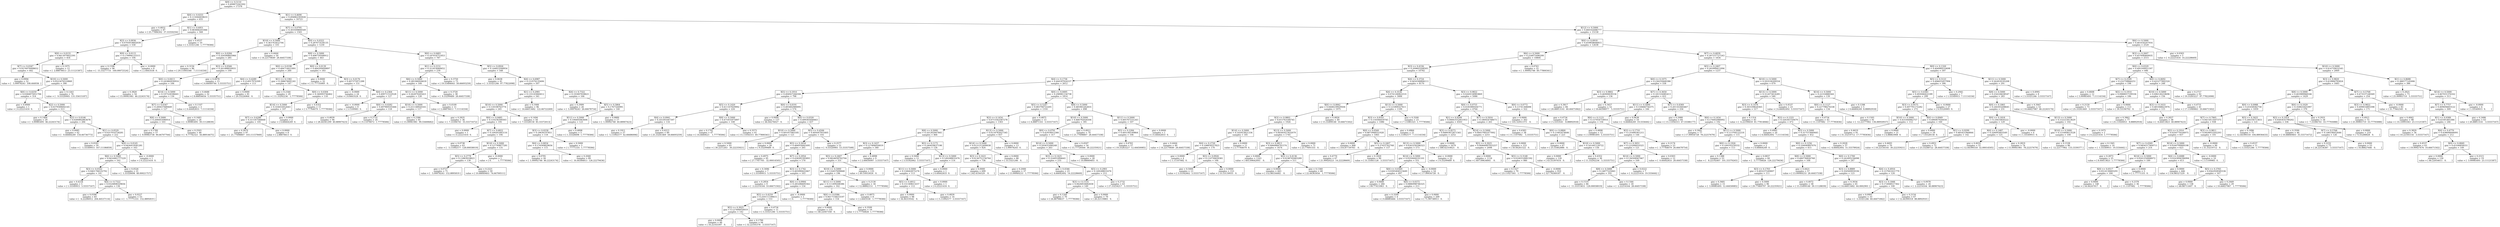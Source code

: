 digraph Tree {
0 [label="X[9] <= 0.5110\ngini = 0.499875563302\nsamples = 17378", shape="box"] ;
1 [label="X[0] <= 0.0255\ngini = 0.115044459633\nsamples = 655", shape="box"] ;
0 -> 1 ;
2 [label="gini = 0.4832\nsamples = 87\nvalue = [ 25.77684302  37.33350256]", shape="box"] ;
1 -> 2 ;
3 [label="X[1] <= 0.6951\ngini = 0.083846201846\nsamples = 568", shape="box"] ;
1 -> 3 ;
4 [label="X[3] <= 0.0936\ngini = 0.0793019602039\nsamples = 558", shape="box"] ;
3 -> 4 ;
5 [label="X[9] <= 0.0155\ngini = 0.0613079922391\nsamples = 454", shape="box"] ;
4 -> 5 ;
6 [label="X[7] <= 0.0347\ngini = 0.0576076008652\nsamples = 442", shape="box"] ;
5 -> 6 ;
7 [label="gini = 0.0994\nsamples = 52\nvalue = [   5.99978243  108.444936  ]", shape="box"] ;
6 -> 7 ;
8 [label="X[10] <= 0.5000\ngini = 0.0523476510868\nsamples = 390", shape="box"] ;
6 -> 8 ;
9 [label="X[0] <= 0.0259\ngini = 0.0384875051706\nsamples = 314", shape="box"] ;
8 -> 9 ;
10 [label="gini = 0.0000\nsamples = 1\nvalue = [ 0.22221416  0.        ]", shape="box"] ;
9 -> 10 ;
11 [label="X[2] <= 0.5000\ngini = 0.0379589692145\nsamples = 313", shape="box"] ;
9 -> 11 ;
12 [label="gini = 0.1466\nsamples = 29\nvalue = [  3.99985495  46.22243174]", shape="box"] ;
11 -> 12 ;
13 [label="X[3] <= 0.0146\ngini = 0.0300802863678\nsamples = 284", shape="box"] ;
11 -> 13 ;
14 [label="gini = 0.0085\nsamples = 62\nvalue = [   0.66664249  154.66736773]", shape="box"] ;
13 -> 14 ;
15 [label="X[1] <= 0.0529\ngini = 0.0357010758281\nsamples = 222", shape="box"] ;
13 -> 15 ;
16 [label="gini = 0.0183\nsamples = 59\nvalue = [   1.55549915  167.11186859]", shape="box"] ;
15 -> 16 ;
17 [label="X[9] <= 0.0145\ngini = 0.0426419581281\nsamples = 163", shape="box"] ;
15 -> 17 ;
18 [label="X[6] <= 0.5000\ngini = 0.0416461777229\nsamples = 162", shape="box"] ;
17 -> 18 ;
19 [label="X[3] <= 0.0162\ngini = 0.0401706532792\nsamples = 141", shape="box"] ;
18 -> 19 ;
20 [label="gini = 0.4234\nsamples = 5\nvalue = [ 1.55549915  3.55557167]", shape="box"] ;
19 -> 20 ;
21 [label="X[4] <= 0.7322\ngini = 0.0324808329656\nsamples = 136", shape="box"] ;
19 -> 21 ;
22 [label="gini = 0.0396\nsamples = 83\nvalue = [   4.22206912  204.44537114]", shape="box"] ;
21 -> 22 ;
23 [label="gini = 0.0227\nsamples = 53\nvalue = [   1.77771331  152.8895819 ]", shape="box"] ;
21 -> 23 ;
24 [label="gini = 0.0526\nsamples = 21\nvalue = [  1.33328498  48.00021757]", shape="box"] ;
18 -> 24 ;
25 [label="gini = -0.0000\nsamples = 1\nvalue = [ 0.22221416  0.        ]", shape="box"] ;
17 -> 25 ;
26 [label="gini = 0.1263\nsamples = 76\nvalue = [   9.55520905  131.55615187]", shape="box"] ;
8 -> 26 ;
27 [label="gini = 0.1975\nsamples = 12\nvalue = [  2.88878413  23.11121587]", shape="box"] ;
5 -> 27 ;
28 [label="X[9] <= 0.0115\ngini = 0.179994125515\nsamples = 104", shape="box"] ;
4 -> 28 ;
29 [label="gini = 0.1596\nsamples = 96\nvalue = [  15.33277731  160.00072524]", shape="box"] ;
28 -> 29 ;
30 [label="gini = -0.0000\nsamples = 8\nvalue = [ 2.4443558  0.       ]", shape="box"] ;
28 -> 30 ;
31 [label="gini = 0.4537\nsamples = 10\nvalue = [ 3.33321246  1.77778584]", shape="box"] ;
3 -> 31 ;
32 [label="X[1] <= 0.4690\ngini = 0.494862393026\nsamples = 16723", shape="box"] ;
0 -> 32 ;
33 [label="X[7] <= 0.0795\ngini = 0.303509800549\nsamples = 1565", shape="box"] ;
32 -> 33 ;
34 [label="X[10] <= 0.5000\ngini = 0.363763452704\nsamples = 335", shape="box"] ;
33 -> 34 ;
35 [label="X[0] <= 0.0284\ngini = 0.350589805966\nsamples = 285", shape="box"] ;
34 -> 35 ;
36 [label="gini = 0.3156\nsamples = 86\nvalue = [ 29.11005548   7.11114334]", shape="box"] ;
35 -> 36 ;
37 [label="X[3] <= 0.0566\ngini = 0.261488050931\nsamples = 199", shape="box"] ;
35 -> 37 ;
38 [label="X[0] <= 0.0413\ngini = 0.245860930916\nsamples = 184", shape="box"] ;
37 -> 38 ;
39 [label="gini = 0.3820\nsamples = 54\nvalue = [ 15.99941981  46.22243174]", shape="box"] ;
38 -> 39 ;
40 [label="X[14] <= 0.5000\ngini = 0.197524596641\nsamples = 130", shape="box"] ;
38 -> 40 ;
41 [label="X[7] <= 0.0347\ngini = 0.200437689449\nsamples = 127", shape="box"] ;
40 -> 41 ;
42 [label="X[8] <= 0.5000\ngini = 0.208441696914\nsamples = 103", shape="box"] ;
41 -> 42 ;
43 [label="gini = 0.1789\nsamples = 57\nvalue = [  9.99963738  90.66707764]", shape="box"] ;
42 -> 43 ;
44 [label="gini = 0.2503\nsamples = 46\nvalue = [  9.77742321  56.88914675]", shape="box"] ;
42 -> 44 ;
45 [label="gini = 0.1683\nsamples = 24\nvalue = [  3.99985495  39.11128839]", shape="box"] ;
41 -> 45 ;
46 [label="gini = 0.1107\nsamples = 3\nvalue = [ 0.44442833  7.11114334]", shape="box"] ;
40 -> 46 ;
47 [label="gini = 0.4978\nsamples = 15\nvalue = [ 4.66649744  5.33335751]", shape="box"] ;
37 -> 47 ;
48 [label="gini = 0.4444\nsamples = 50\nvalue = [ 14.22170649  28.44457338]", shape="box"] ;
34 -> 48 ;
49 [label="X[0] <= 0.0322\ngini = 0.287673536135\nsamples = 1230", shape="box"] ;
33 -> 49 ;
50 [label="X[8] <= 0.5000\ngini = 0.498720508912\nsamples = 443", shape="box"] ;
49 -> 50 ;
51 [label="X[0] <= 0.0198\ngini = 0.484714621891\nsamples = 260", shape="box"] ;
50 -> 51 ;
52 [label="X[4] <= 0.4289\ngini = 0.214917074309\nsamples = 113", shape="box"] ;
51 -> 52 ;
53 [label="gini = 0.4688\nsamples = 32\nvalue = [ 8.88856656  5.33335751]", shape="box"] ;
52 -> 53 ;
54 [label="gini = 0.0000\nsamples = 81\nvalue = [ 29.33226964   0.        ]", shape="box"] ;
52 -> 54 ;
55 [label="X[1] <= 0.1382\ngini = 0.398674691241\nsamples = 147", shape="box"] ;
51 -> 55 ;
56 [label="gini = 0.2344\nsamples = 29\nvalue = [ 11.33292236   1.77778584]", shape="box"] ;
55 -> 56 ;
57 [label="X[0] <= 0.0304\ngini = 0.340093746462\nsamples = 118", shape="box"] ;
55 -> 57 ;
58 [label="X[14] <= 0.5000\ngini = 0.316655052643\nsamples = 107", shape="box"] ;
57 -> 58 ;
59 [label="X[7] <= 0.6280\ngini = 0.311547584668\nsamples = 105", shape="box"] ;
58 -> 59 ;
60 [label="gini = 0.2879\nsamples = 97\nvalue = [  21.77698807  103.11157849]", shape="box"] ;
59 -> 60 ;
61 [label="gini = 0.0000\nsamples = 8\nvalue = [ 2.88878413  0.        ]", shape="box"] ;
59 -> 61 ;
62 [label="gini = 0.0000\nsamples = 2\nvalue = [ 0.66664249  0.        ]", shape="box"] ;
58 -> 62 ;
63 [label="gini = 0.4352\nsamples = 11\nvalue = [ 3.77764079  1.77778584]", shape="box"] ;
57 -> 63 ;
64 [label="X[0] <= 0.0139\ngini = 0.484209499897\nsamples = 183", shape="box"] ;
50 -> 64 ;
65 [label="gini = 0.0000\nsamples = 32\nvalue = [ 11.77735069   0.        ]", shape="box"] ;
64 -> 65 ;
66 [label="X[3] <= 0.0176\ngini = 0.497375971288\nsamples = 151", shape="box"] ;
64 -> 66 ;
67 [label="gini = -0.0000\nsamples = 24\nvalue = [ 8.6663524  0.       ]", shape="box"] ;
66 -> 67 ;
68 [label="X[4] <= 0.2364\ngini = 0.499711510528\nsamples = 127", shape="box"] ;
66 -> 68 ;
69 [label="gini = -0.0000\nsamples = 9\nvalue = [ 3.1109983  0.       ]", shape="box"] ;
68 -> 69 ;
70 [label="X[0] <= 0.0282\ngini = 0.497969101666\nsamples = 118", shape="box"] ;
68 -> 70 ;
71 [label="gini = 0.4839\nsamples = 94\nvalue = [ 28.44341299  40.88907423]", shape="box"] ;
70 -> 71 ;
72 [label="gini = 0.2732\nsamples = 24\nvalue = [ 9.11078072  1.77778584]", shape="box"] ;
70 -> 72 ;
73 [label="X[0] <= 0.0483\ngini = 0.187018751853\nsamples = 787", shape="box"] ;
49 -> 73 ;
74 [label="X[1] <= 0.2151\ngini = 0.312414068452\nsamples = 239", shape="box"] ;
73 -> 74 ;
75 [label="X[6] <= 0.5000\ngini = 0.285366926618\nsamples = 166", shape="box"] ;
74 -> 75 ;
76 [label="X[11] <= 0.5000\ngini = 0.262870205421\nsamples = 128", shape="box"] ;
75 -> 76 ;
77 [label="X[10] <= 0.5000\ngini = 0.251148920165\nsamples = 117", shape="box"] ;
76 -> 77 ;
78 [label="gini = 0.2386\nsamples = 81\nvalue = [ 15.99941981  99.55600682]", shape="box"] ;
77 -> 78 ;
79 [label="gini = 0.2835\nsamples = 36\nvalue = [  7.33306741  35.55571672]", shape="box"] ;
77 -> 79 ;
80 [label="gini = 0.4109\nsamples = 11\nvalue = [ 2.88878413  7.11114334]", shape="box"] ;
76 -> 80 ;
81 [label="gini = 0.3720\nsamples = 38\nvalue = [  9.33299489  28.44457338]", shape="box"] ;
75 -> 81 ;
82 [label="gini = 0.3750\nsamples = 73\nvalue = [ 19.55484643  58.66693259]", shape="box"] ;
74 -> 82 ;
83 [label="X[5] <= 0.0926\ngini = 0.144823568954\nsamples = 548", shape="box"] ;
73 -> 83 ;
84 [label="gini = 0.0638\nsamples = 41\nvalue = [  3.33321246  97.77822098]", shape="box"] ;
83 -> 84 ;
85 [label="X[4] <= 0.6987\ngini = 0.153576135606\nsamples = 507", shape="box"] ;
83 -> 85 ;
86 [label="X[1] <= 0.2981\ngini = 0.135143060412\nsamples = 341", shape="box"] ;
85 -> 86 ;
87 [label="X[10] <= 0.5000\ngini = 0.118108763774\nsamples = 245", shape="box"] ;
86 -> 87 ;
88 [label="X[0] <= 0.0485\ngini = 0.110236309303\nsamples = 195", shape="box"] ;
87 -> 88 ;
89 [label="gini = 0.0000\nsamples = 1\nvalue = [ 0.22221416  0.        ]", shape="box"] ;
88 -> 89 ;
90 [label="X[7] <= 0.6822\ngini = 0.109261845116\nsamples = 194", shape="box"] ;
88 -> 90 ;
91 [label="gini = 0.0738\nsamples = 63\nvalue = [   5.11092577  128.00058019]", shape="box"] ;
90 -> 91 ;
92 [label="X[14] <= 0.5000\ngini = 0.127769877281\nsamples = 131", shape="box"] ;
90 -> 92 ;
93 [label="X[5] <= 0.2778\ngini = 0.12863018823\nsamples = 130", shape="box"] ;
92 -> 93 ;
94 [label="gini = 0.0727\nsamples = 71\nvalue = [   5.99978243  152.8895819 ]", shape="box"] ;
93 -> 94 ;
95 [label="gini = 0.2221\nsamples = 59\nvalue = [ 10.88849403  74.66700511]", shape="box"] ;
93 -> 95 ;
96 [label="gini = -0.0000\nsamples = 1\nvalue = [ 0.          1.77778584]", shape="box"] ;
92 -> 96 ;
97 [label="gini = 0.1494\nsamples = 50\nvalue = [  7.55528158  85.33372013]", shape="box"] ;
87 -> 97 ;
98 [label="gini = 0.1908\nsamples = 96\nvalue = [  14.66613482  122.66722269]", shape="box"] ;
86 -> 98 ;
99 [label="X[4] <= 0.7322\ngini = 0.193007658621\nsamples = 166", shape="box"] ;
85 -> 99 ;
100 [label="gini = 0.2999\nsamples = 26\nvalue = [  5.99978243  26.66678754]", shape="box"] ;
99 -> 100 ;
101 [label="X[5] <= 0.5864\ngini = 0.1767326995\nsamples = 140", shape="box"] ;
99 -> 101 ;
102 [label="X[11] <= 0.5000\ngini = 0.194405943606\nsamples = 123", shape="box"] ;
101 -> 102 ;
103 [label="X[3] <= 0.0258\ngini = 0.18636197851\nsamples = 118", shape="box"] ;
102 -> 103 ;
104 [label="X[4] <= 0.8054\ngini = 0.174569829656\nsamples = 115", shape="box"] ;
103 -> 104 ;
105 [label="gini = 0.0795\nsamples = 26\nvalue = [  1.99992748  46.22243174]", shape="box"] ;
104 -> 105 ;
106 [label="gini = 0.2040\nsamples = 89\nvalue = [  16.44384813  126.22279436]", shape="box"] ;
104 -> 106 ;
107 [label="gini = 0.5000\nsamples = 3\nvalue = [ 1.77771331  1.77778584]", shape="box"] ;
103 -> 107 ;
108 [label="gini = 0.4898\nsamples = 5\nvalue = [ 1.33328498  1.77778584]", shape="box"] ;
102 -> 108 ;
109 [label="gini = 0.0889\nsamples = 17\nvalue = [  1.99992748  40.88907423]", shape="box"] ;
101 -> 109 ;
110 [label="X[12] <= 0.5000\ngini = 0.460162686777\nsamples = 15158", shape="box"] ;
32 -> 110 ;
111 [label="X[0] <= 0.0918\ngini = 0.459858646815\nsamples = 12638", shape="box"] ;
110 -> 111 ;
112 [label="X[6] <= 0.5000\ngini = 0.224871696299\nsamples = 10804", shape="box"] ;
111 -> 112 ;
113 [label="X[3] <= 0.4336\ngini = 0.209603208505\nsamples = 10782", shape="box"] ;
112 -> 113 ;
114 [label="X[4] <= 0.1736\ngini = 0.444187024337\nsamples = 2612", shape="box"] ;
113 -> 114 ;
115 [label="X[5] <= 0.1914\ngini = 0.494927266594\nsamples = 798", shape="box"] ;
114 -> 115 ;
116 [label="X[5] <= 0.1420\ngini = 0.411167029992\nsamples = 224", shape="box"] ;
115 -> 116 ;
117 [label="X[4] <= 0.0941\ngini = 0.355301047397\nsamples = 116", shape="box"] ;
116 -> 117 ;
118 [label="gini = 0.1911\nsamples = 27\nvalue = [  5.11092577  42.66686006]", shape="box"] ;
117 -> 118 ;
119 [label="gini = 0.4213\nsamples = 89\nvalue = [ 25.33241469  58.66693259]", shape="box"] ;
117 -> 119 ;
120 [label="X[8] <= 0.5000\ngini = 0.471831875897\nsamples = 108", shape="box"] ;
116 -> 120 ;
121 [label="gini = 0.1742\nsamples = 47\nvalue = [ 16.6660623    1.77778584]", shape="box"] ;
120 -> 121 ;
122 [label="gini = 0.3573\nsamples = 61\nvalue = [ 15.11056315  49.77800341]", shape="box"] ;
120 -> 122 ;
123 [label="X[0] <= 0.0191\ngini = 0.493482980095\nsamples = 574", shape="box"] ;
115 -> 123 ;
124 [label="gini = 0.0000\nsamples = 137\nvalue = [ 46.44276027   0.        ]", shape="box"] ;
123 -> 124 ;
125 [label="X[0] <= 0.0320\ngini = 0.499365640663\nsamples = 437", shape="box"] ;
123 -> 125 ;
126 [label="X[10] <= 0.5000\ngini = 0.491057083185\nsamples = 121", shape="box"] ;
125 -> 126 ;
127 [label="gini = 0.5000\nsamples = 93\nvalue = [ 30.2211263   30.22235921]", shape="box"] ;
126 -> 127 ;
128 [label="gini = 0.0000\nsamples = 28\nvalue = [ 9.33299489  0.        ]", shape="box"] ;
126 -> 128 ;
129 [label="X[5] <= 0.4506\ngini = 0.495647955405\nsamples = 316", shape="box"] ;
125 -> 129 ;
130 [label="X[5] <= 0.2654\ngini = 0.484916041695\nsamples = 265", shape="box"] ;
129 -> 130 ;
131 [label="gini = 0.4975\nsamples = 95\nvalue = [ 27.7767705   32.00014505]", shape="box"] ;
130 -> 131 ;
132 [label="X[7] <= 0.2954\ngini = 0.438282395893\nsamples = 170", shape="box"] ;
130 -> 132 ;
133 [label="gini = 0.3496\nsamples = 7\nvalue = [ 1.55549915  5.33335751]", shape="box"] ;
132 -> 133 ;
134 [label="X[3] <= 0.1742\ngini = 0.405990422467\nsamples = 163", shape="box"] ;
132 -> 134 ;
135 [label="gini = 0.2854\nsamples = 9\nvalue = [  2.22214164  10.66671502]", shape="box"] ;
134 -> 135 ;
136 [label="X[0] <= 0.0904\ngini = 0.283286695562\nsamples = 154", shape="box"] ;
134 -> 136 ;
137 [label="X[5] <= 0.4259\ngini = 0.250111199615\nsamples = 153", shape="box"] ;
136 -> 137 ;
138 [label="X[5] <= 0.3025\ngini = 0.127406050019\nsamples = 142", shape="box"] ;
137 -> 138 ;
139 [label="gini = 0.0000\nsamples = 48\nvalue = [ 16.22163397   0.        ]", shape="box"] ;
138 -> 139 ;
140 [label="gini = 0.1790\nsamples = 94\nvalue = [ 32.22105378   3.55557167]", shape="box"] ;
138 -> 140 ;
141 [label="gini = 0.4734\nsamples = 11\nvalue = [ 3.33321246  5.33335751]", shape="box"] ;
137 -> 141 ;
142 [label="gini = -0.0000\nsamples = 1\nvalue = [ 0.          1.77778584]", shape="box"] ;
136 -> 142 ;
143 [label="gini = 0.2577\nsamples = 51\nvalue = [  9.55520905  53.33357508]", shape="box"] ;
129 -> 143 ;
144 [label="X[0] <= 0.0495\ngini = 0.298981156738\nsamples = 1814", shape="box"] ;
114 -> 144 ;
145 [label="X[5] <= 0.5247\ngini = 0.083794722205\nsamples = 1316", shape="box"] ;
144 -> 145 ;
146 [label="X[3] <= 0.1454\ngini = 0.0715562587278\nsamples = 1303", shape="box"] ;
145 -> 146 ;
147 [label="X[8] <= 0.5000\ngini = 0.161262047845\nsamples = 466", shape="box"] ;
146 -> 147 ;
148 [label="X[3] <= 0.1437\ngini = 0.127406050019\nsamples = 340", shape="box"] ;
147 -> 148 ;
149 [label="X[5] <= 0.2407\ngini = 0.0824658702704\nsamples = 331", shape="box"] ;
148 -> 149 ;
150 [label="X[10] <= 0.5000\ngini = 0.132657699848\nsamples = 196", shape="box"] ;
149 -> 150 ;
151 [label="X[11] <= 0.5000\ngini = 0.111499208386\nsamples = 162", shape="box"] ;
150 -> 151 ;
152 [label="X[0] <= 0.0386\ngini = 0.0617156633197\nsamples = 154", shape="box"] ;
151 -> 152 ;
153 [label="gini = 0.0000\nsamples = 135\nvalue = [ 48.22047358   0.        ]", shape="box"] ;
152 -> 153 ;
154 [label="gini = 0.3599\nsamples = 19\nvalue = [ 5.77756826  1.77778584]", shape="box"] ;
152 -> 154 ;
155 [label="gini = 0.4875\nsamples = 8\nvalue = [ 2.4443558   1.77778584]", shape="box"] ;
151 -> 155 ;
156 [label="gini = 0.2130\nsamples = 34\nvalue = [ 12.88842151   1.77778584]", shape="box"] ;
150 -> 156 ;
157 [label="gini = 0.0000\nsamples = 135\nvalue = [ 49.10933024   0.        ]", shape="box"] ;
149 -> 157 ;
158 [label="gini = 0.4898\nsamples = 9\nvalue = [ 2.66656997  3.55557167]", shape="box"] ;
148 -> 158 ;
159 [label="X[5] <= 0.1173\ngini = 0.240429637198\nsamples = 126", shape="box"] ;
147 -> 159 ;
160 [label="gini = 0.5000\nsamples = 12\nvalue = [ 3.55542662  3.55557167]", shape="box"] ;
159 -> 160 ;
161 [label="X[13] <= 0.5000\ngini = 0.149248831676\nsamples = 114", shape="box"] ;
159 -> 161 ;
162 [label="X[11] <= 0.5000\ngini = 0.150642875276\nsamples = 113", shape="box"] ;
161 -> 162 ;
163 [label="X[5] <= 0.4012\ngini = 0.151349613257\nsamples = 112", shape="box"] ;
162 -> 163 ;
164 [label="gini = 0.0000\nsamples = 98\nvalue = [ 34.44319542   0.        ]", shape="box"] ;
163 -> 164 ;
165 [label="gini = 0.4839\nsamples = 14\nvalue = [ 5.11092577  3.55557167]", shape="box"] ;
163 -> 165 ;
166 [label="gini = 0.0000\nsamples = 1\nvalue = [ 0.22221416  0.        ]", shape="box"] ;
162 -> 166 ;
167 [label="gini = 0.0000\nsamples = 1\nvalue = [ 0.44442833  0.        ]", shape="box"] ;
161 -> 167 ;
168 [label="X[13] <= 0.5000\ngini = 0.0118783027345\nsamples = 837", shape="box"] ;
146 -> 168 ;
169 [label="X[14] <= 0.5000\ngini = 0.0121212499038\nsamples = 824", shape="box"] ;
168 -> 169 ;
170 [label="X[3] <= 0.1621\ngini = 0.0136751156764\nsamples = 736", shape="box"] ;
169 -> 170 ;
171 [label="gini = 0.0000\nsamples = 699\nvalue = [ 242.4356529    0.       ]", shape="box"] ;
170 -> 171 ;
172 [label="gini = 0.2000\nsamples = 37\nvalue = [ 13.99949233   1.77778584]", shape="box"] ;
170 -> 172 ;
173 [label="gini = 0.0000\nsamples = 88\nvalue = [ 33.3321246   0.       ]", shape="box"] ;
169 -> 173 ;
174 [label="gini = 0.0000\nsamples = 13\nvalue = [ 5.99978243  0.        ]", shape="box"] ;
168 -> 174 ;
175 [label="gini = 0.4875\nsamples = 13\nvalue = [ 4.88871161  3.55557167]", shape="box"] ;
145 -> 175 ;
176 [label="X[8] <= 0.5000\ngini = 0.485965262835\nsamples = 498", shape="box"] ;
144 -> 176 ;
177 [label="X[10] <= 0.5000\ngini = 0.466792026504\nsamples = 391", shape="box"] ;
176 -> 177 ;
178 [label="X[0] <= 0.0791\ngini = 0.42918915366\nsamples = 317", shape="box"] ;
177 -> 178 ;
179 [label="X[14] <= 0.5000\ngini = 0.293631490248\nsamples = 263", shape="box"] ;
178 -> 179 ;
180 [label="X[3] <= 0.1425\ngini = 0.316051894641\nsamples = 235", shape="box"] ;
179 -> 180 ;
181 [label="gini = 0.4346\nsamples = 23\nvalue = [  6.66642492  14.22228669]", shape="box"] ;
180 -> 181 ;
182 [label="X[5] <= 0.2901\ngini = 0.149248831676\nsamples = 212", shape="box"] ;
180 -> 182 ;
183 [label="X[3] <= 0.1514\ngini = 0.0626816682658\nsamples = 149", shape="box"] ;
182 -> 183 ;
184 [label="gini = 0.1244\nsamples = 70\nvalue = [ 24.88798637   1.77778584]", shape="box"] ;
183 -> 184 ;
185 [label="gini = 0.0000\nsamples = 79\nvalue = [ 28.22119883   0.        ]", shape="box"] ;
183 -> 185 ;
186 [label="gini = 0.2732\nsamples = 63\nvalue = [ 27.33234217   5.33335751]", shape="box"] ;
182 -> 186 ;
187 [label="gini = 0.0000\nsamples = 28\nvalue = [ 10.88849403   0.        ]", shape="box"] ;
179 -> 187 ;
188 [label="gini = 0.4507\nsamples = 54\nvalue = [ 15.77720564  30.22235921]", shape="box"] ;
178 -> 188 ;
189 [label="gini = 0.4912\nsamples = 74\nvalue = [ 21.77698807  28.44457338]", shape="box"] ;
177 -> 189 ;
190 [label="X[11] <= 0.5000\ngini = 0.495767231243\nsamples = 107", shape="box"] ;
176 -> 190 ;
191 [label="X[5] <= 0.2284\ngini = 0.495146149864\nsamples = 106", shape="box"] ;
190 -> 191 ;
192 [label="gini = 0.4765\nsamples = 57\nvalue = [ 19.33263227  12.44450085]", shape="box"] ;
191 -> 192 ;
193 [label="gini = 0.4444\nsamples = 49\nvalue = [ 14.22170649  28.44457338]", shape="box"] ;
191 -> 193 ;
194 [label="gini = 0.0000\nsamples = 1\nvalue = [ 0.44442833  0.        ]", shape="box"] ;
190 -> 194 ;
195 [label="X[4] <= 0.3724\ngini = 0.0450348806111\nsamples = 8170", shape="box"] ;
113 -> 195 ;
196 [label="X[4] <= 0.3536\ngini = 0.0741240822531\nsamples = 3084", shape="box"] ;
195 -> 196 ;
197 [label="X[0] <= 0.0842\ngini = 0.0448239929504\nsamples = 1975", shape="box"] ;
196 -> 197 ;
198 [label="X[3] <= 0.9802\ngini = 0.015763184745\nsamples = 1926", shape="box"] ;
197 -> 198 ;
199 [label="X[14] <= 0.5000\ngini = 0.102923821334\nsamples = 181", shape="box"] ;
198 -> 199 ;
200 [label="X[4] <= 0.2720\ngini = 0.108854557823\nsamples = 170", shape="box"] ;
199 -> 200 ;
201 [label="gini = 0.0000\nsamples = 4\nvalue = [ 1.11107082  0.        ]", shape="box"] ;
200 -> 201 ;
202 [label="X[5] <= 0.0926\ngini = 0.110730629381\nsamples = 166", shape="box"] ;
200 -> 202 ;
203 [label="gini = 0.5000\nsamples = 13\nvalue = [ 3.55542662  3.55557167]", shape="box"] ;
202 -> 203 ;
204 [label="gini = 0.0000\nsamples = 153\nvalue = [ 53.33139935   0.        ]", shape="box"] ;
202 -> 204 ;
205 [label="gini = 0.0000\nsamples = 11\nvalue = [ 3.77764079  0.        ]", shape="box"] ;
199 -> 205 ;
206 [label="X[13] <= 0.5000\ngini = 0.00585027832079\nsamples = 1745", shape="box"] ;
198 -> 206 ;
207 [label="X[3] <= 0.9813\ngini = 0.0060884701574\nsamples = 1674", shape="box"] ;
206 -> 207 ;
208 [label="gini = 0.0000\nsamples = 1163\nvalue = [ 405.09642093    0.        ]", shape="box"] ;
207 -> 208 ;
209 [label="X[5] <= 0.4136\ngini = 0.0198745683289\nsamples = 511", shape="box"] ;
207 -> 209 ;
210 [label="gini = 0.0000\nsamples = 443\nvalue = [ 152.88334482    0.        ]", shape="box"] ;
209 -> 210 ;
211 [label="gini = 0.1360\nsamples = 68\nvalue = [ 22.44363056   1.77778584]", shape="box"] ;
209 -> 211 ;
212 [label="gini = 0.0000\nsamples = 71\nvalue = [ 23.77691555   0.        ]", shape="box"] ;
206 -> 212 ;
213 [label="gini = 0.4826\nsamples = 49\nvalue = [ 15.55499148  10.66671502]", shape="box"] ;
197 -> 213 ;
214 [label="X[13] <= 0.5000\ngini = 0.121809327611\nsamples = 1109", shape="box"] ;
196 -> 214 ;
215 [label="X[3] <= 0.8161\ngini = 0.116584459745\nsamples = 1086", shape="box"] ;
214 -> 215 ;
216 [label="X[0] <= 0.0560\ngini = 0.0873948551928\nsamples = 1065", shape="box"] ;
215 -> 216 ;
217 [label="gini = 0.0000\nsamples = 908\nvalue = [ 316.87739783    0.        ]", shape="box"] ;
216 -> 217 ;
218 [label="X[5] <= 0.2407\ngini = 0.37422762768\nsamples = 157", shape="box"] ;
216 -> 218 ;
219 [label="gini = 0.4770\nsamples = 67\nvalue = [ 21.99920223  14.22228669]", shape="box"] ;
218 -> 219 ;
220 [label="gini = 0.1820\nsamples = 90\nvalue = [ 31.55441128   3.55557167]", shape="box"] ;
218 -> 220 ;
221 [label="gini = 0.4866\nsamples = 21\nvalue = [ 5.11092577  7.11114334]", shape="box"] ;
215 -> 221 ;
222 [label="gini = 0.3200\nsamples = 23\nvalue = [ 7.11085325  1.77778584]", shape="box"] ;
214 -> 222 ;
223 [label="X[3] <= 0.9822\ngini = 0.0269158983869\nsamples = 5086", shape="box"] ;
195 -> 223 ;
224 [label="X[0] <= 0.0755\ngini = 0.0185989504771\nsamples = 4764", shape="box"] ;
223 -> 224 ;
225 [label="X[1] <= 0.9299\ngini = 0.00663552851953\nsamples = 4503", shape="box"] ;
224 -> 225 ;
226 [label="X[3] <= 0.9573\ngini = 0.00893872871565\nsamples = 2252", shape="box"] ;
225 -> 226 ;
227 [label="X[13] <= 0.5000\ngini = 0.0343256396323\nsamples = 573", shape="box"] ;
226 -> 227 ;
228 [label="X[14] <= 0.5000\ngini = 0.0359444191101\nsamples = 551", shape="box"] ;
227 -> 228 ;
229 [label="X[0] <= 0.0369\ngini = 0.0395404515649\nsamples = 497", shape="box"] ;
228 -> 229 ;
230 [label="gini = 0.0000\nsamples = 284\nvalue = [ 99.77415963   0.        ]", shape="box"] ;
229 -> 230 ;
231 [label="X[0] <= 0.0372\ngini = 0.0886998746325\nsamples = 213", shape="box"] ;
229 -> 231 ;
232 [label="gini = 0.3200\nsamples = 4\nvalue = [ 0.88885666  3.55557167]", shape="box"] ;
231 -> 232 ;
233 [label="gini = 0.0000\nsamples = 209\nvalue = [ 71.99738913   0.        ]", shape="box"] ;
231 -> 233 ;
234 [label="gini = -0.0000\nsamples = 54\nvalue = [ 17.99934728   0.        ]", shape="box"] ;
228 -> 234 ;
235 [label="gini = -0.0000\nsamples = 22\nvalue = [ 9.33299489  0.        ]", shape="box"] ;
227 -> 235 ;
236 [label="gini = 0.0000\nsamples = 1679\nvalue = [ 588.42310621    0.        ]", shape="box"] ;
226 -> 236 ;
237 [label="X[14] <= 0.5000\ngini = 0.00437891977092\nsamples = 2251", shape="box"] ;
225 -> 237 ;
238 [label="X[5] <= 0.3025\ngini = 0.00466897055257\nsamples = 2098", shape="box"] ;
237 -> 238 ;
239 [label="gini = 0.0000\nsamples = 1118\nvalue = [ 407.09634841    0.        ]", shape="box"] ;
238 -> 239 ;
240 [label="X[5] <= 0.3148\ngini = 0.0100314981592\nsamples = 980", shape="box"] ;
238 -> 240 ;
241 [label="gini = 0.1327\nsamples = 70\nvalue = [ 23.11027305   1.77778584]", shape="box"] ;
240 -> 241 ;
242 [label="gini = -0.0000\nsamples = 910\nvalue = [ 327.76589187    0.        ]", shape="box"] ;
240 -> 242 ;
243 [label="gini = 0.0000\nsamples = 153\nvalue = [ 50.44261522   0.        ]", shape="box"] ;
237 -> 243 ;
244 [label="X[7] <= 0.5916\ngini = 0.186924748673\nsamples = 261", shape="box"] ;
224 -> 244 ;
245 [label="gini = 0.4383\nsamples = 38\nvalue = [ 11.1107082    5.33335751]", shape="box"] ;
244 -> 245 ;
246 [label="X[0] <= 0.0800\ngini = 0.11662474646\nsamples = 223", shape="box"] ;
244 -> 246 ;
247 [label="gini = 0.0000\nsamples = 67\nvalue = [ 25.55462886   0.        ]", shape="box"] ;
246 -> 247 ;
248 [label="X[10] <= 0.5000\ngini = 0.161441129722\nsamples = 156", shape="box"] ;
246 -> 248 ;
249 [label="gini = 0.0000\nsamples = 120\nvalue = [ 43.55397614   0.        ]", shape="box"] ;
248 -> 249 ;
250 [label="gini = 0.4352\nsamples = 36\nvalue = [ 11.33292236   5.33335751]", shape="box"] ;
248 -> 250 ;
251 [label="X[0] <= 0.0772\ngini = 0.13741308498\nsamples = 322", shape="box"] ;
223 -> 251 ;
252 [label="gini = 0.0000\nsamples = 302\nvalue = [ 105.32951373    0.        ]", shape="box"] ;
251 -> 252 ;
253 [label="gini = 0.4734\nsamples = 20\nvalue = [ 5.5553541   8.88892918]", shape="box"] ;
251 -> 253 ;
254 [label="gini = 0.0743\nsamples = 22\nvalue = [  1.99992748  49.77800341]", shape="box"] ;
112 -> 254 ;
255 [label="X[7] <= 0.6839\ngini = 0.307237727243\nsamples = 1834", shape="box"] ;
111 -> 255 ;
256 [label="X[5] <= 0.2407\ngini = 0.265999411094\nsamples = 1237", shape="box"] ;
255 -> 256 ;
257 [label="X[0] <= 0.1075\ngini = 0.236259440386\nsamples = 558", shape="box"] ;
256 -> 257 ;
258 [label="X[3] <= 0.9802\ngini = 0.46900839334\nsamples = 136", shape="box"] ;
257 -> 258 ;
259 [label="gini = 0.3817\nsamples = 84\nvalue = [ 20.88813141  60.44471842]", shape="box"] ;
258 -> 259 ;
260 [label="gini = 0.3457\nsamples = 52\nvalue = [ 18.66598977   5.33335751]", shape="box"] ;
258 -> 260 ;
261 [label="X[7] <= 0.3650\ngini = 0.181516085413\nsamples = 422", shape="box"] ;
257 -> 261 ;
262 [label="X[11] <= 0.5000\ngini = 0.150666756375\nsamples = 166", shape="box"] ;
261 -> 262 ;
263 [label="X[0] <= 0.1123\ngini = 0.157054718914\nsamples = 156", shape="box"] ;
262 -> 263 ;
264 [label="gini = 0.4898\nsamples = 12\nvalue = [ 3.99985495  5.33335751]", shape="box"] ;
263 -> 264 ;
265 [label="X[3] <= 0.1710\ngini = 0.135480361215\nsamples = 144", shape="box"] ;
263 -> 265 ;
266 [label="X[7] <= 0.3051\ngini = 0.123266010325\nsamples = 121", shape="box"] ;
265 -> 266 ;
267 [label="X[14] <= 0.5000\ngini = 0.136504947067\nsamples = 109", shape="box"] ;
266 -> 267 ;
268 [label="X[8] <= 0.5000\ngini = 0.14877225841\nsamples = 102", shape="box"] ;
267 -> 268 ;
269 [label="gini = 0.1519\nsamples = 84\nvalue = [  11.55513653  128.00058019]", shape="box"] ;
268 -> 269 ;
270 [label="gini = 0.1344\nsamples = 18\nvalue = [  2.22214164  28.44457338]", shape="box"] ;
268 -> 270 ;
271 [label="gini = 0.0222\nsamples = 7\nvalue = [  0.22221416  19.5556442 ]", shape="box"] ;
267 -> 271 ;
272 [label="gini = 0.0303\nsamples = 12\nvalue = [  0.44442833  28.44457338]", shape="box"] ;
266 -> 272 ;
273 [label="gini = 0.2174\nsamples = 23\nvalue = [  3.77764079  26.66678754]", shape="box"] ;
265 -> 273 ;
274 [label="gini = 0.0638\nsamples = 10\nvalue = [  0.66664249  19.5556442 ]", shape="box"] ;
262 -> 274 ;
275 [label="X[7] <= 0.4369\ngini = 0.201161845667\nsamples = 256", shape="box"] ;
261 -> 275 ;
276 [label="gini = 0.2988\nsamples = 64\nvalue = [ 15.11056315  67.55586177]", shape="box"] ;
275 -> 276 ;
277 [label="X[0] <= 0.1454\ngini = 0.174402080092\nsamples = 192", shape="box"] ;
275 -> 277 ;
278 [label="gini = 0.3041\nsamples = 77\nvalue = [ 17.99934728  78.22257679]", shape="box"] ;
277 -> 278 ;
279 [label="X[11] <= 0.5000\ngini = 0.113764122218\nsamples = 115", shape="box"] ;
277 -> 279 ;
280 [label="X[0] <= 0.1926\ngini = 0.109193239332\nsamples = 113", shape="box"] ;
279 -> 280 ;
281 [label="gini = 0.1388\nsamples = 53\nvalue = [   8.22192407  101.33379265]", shape="box"] ;
280 -> 281 ;
282 [label="gini = 0.0837\nsamples = 60\nvalue = [   5.77756826  126.22279436]", shape="box"] ;
280 -> 282 ;
283 [label="gini = 0.0000\nsamples = 2\nvalue = [ 0.66664249  0.        ]", shape="box"] ;
279 -> 283 ;
284 [label="X[10] <= 0.5000\ngini = 0.293534209554\nsamples = 679", shape="box"] ;
256 -> 284 ;
285 [label="X[13] <= 0.5000\ngini = 0.312473414285\nsamples = 540", shape="box"] ;
284 -> 285 ;
286 [label="X[3] <= 0.1478\ngini = 0.303109620365\nsamples = 517", shape="box"] ;
285 -> 286 ;
287 [label="gini = 0.1314\nsamples = 45\nvalue = [  6.22199659  81.77814846]", shape="box"] ;
286 -> 287 ;
288 [label="X[3] <= 0.1555\ngini = 0.326345759479\nsamples = 472", shape="box"] ;
286 -> 288 ;
289 [label="gini = 0.4995\nsamples = 20\nvalue = [ 6.66642492  7.11114334]", shape="box"] ;
288 -> 289 ;
290 [label="X[5] <= 0.5000\ngini = 0.317515849445\nsamples = 452", shape="box"] ;
288 -> 290 ;
291 [label="X[0] <= 0.1256\ngini = 0.330040897076\nsamples = 415", shape="box"] ;
290 -> 291 ;
292 [label="X[8] <= 0.5000\ngini = 0.480736826768\nsamples = 168", shape="box"] ;
291 -> 292 ;
293 [label="X[3] <= 0.1703\ngini = 0.493237249007\nsamples = 111", shape="box"] ;
292 -> 293 ;
294 [label="gini = 0.3681\nsamples = 15\nvalue = [  3.99985495  12.44450085]", shape="box"] ;
293 -> 294 ;
295 [label="gini = 0.5000\nsamples = 96\nvalue = [ 29.77669797  30.22235921]", shape="box"] ;
293 -> 295 ;
296 [label="gini = 0.4421\nsamples = 57\nvalue = [ 13.99949233  28.44457338]", shape="box"] ;
292 -> 296 ;
297 [label="X[0] <= 0.1700\ngini = 0.242495236098\nsamples = 247", shape="box"] ;
291 -> 297 ;
298 [label="X[3] <= 0.8889\ngini = 0.350569959336\nsamples = 123", shape="box"] ;
297 -> 298 ;
299 [label="gini = 0.4072\nsamples = 58\nvalue = [ 15.55499148  39.11128839]", shape="box"] ;
298 -> 299 ;
300 [label="gini = 0.3034\nsamples = 65\nvalue = [ 14.66613482  64.0002901 ]", shape="box"] ;
298 -> 300 ;
301 [label="X[4] <= 0.4916\ngini = 0.157941021779\nsamples = 124", shape="box"] ;
297 -> 301 ;
302 [label="X[3] <= 0.1848\ngini = 0.172848517362\nsamples = 100", shape="box"] ;
301 -> 302 ;
303 [label="gini = 0.0991\nsamples = 33\nvalue = [  3.33321246  60.44471842]", shape="box"] ;
302 -> 303 ;
304 [label="gini = 0.2154\nsamples = 67\nvalue = [ 12.44399318  88.8892918 ]", shape="box"] ;
302 -> 304 ;
305 [label="gini = 0.0978\nsamples = 24\nvalue = [  2.22214164  40.88907423]", shape="box"] ;
301 -> 305 ;
306 [label="gini = 0.2028\nsamples = 37\nvalue = [  6.66642492  51.55578924]", shape="box"] ;
290 -> 306 ;
307 [label="gini = 0.4537\nsamples = 23\nvalue = [ 6.66642492  3.55557167]", shape="box"] ;
285 -> 307 ;
308 [label="X[14] <= 0.5000\ngini = 0.22316880564\nsamples = 139", shape="box"] ;
284 -> 308 ;
309 [label="X[0] <= 0.1127\ngini = 0.227798274338\nsamples = 134", shape="box"] ;
308 -> 309 ;
310 [label="gini = 0.4734\nsamples = 43\nvalue = [ 11.1107082   17.77785836]", shape="box"] ;
309 -> 310 ;
311 [label="gini = 0.1505\nsamples = 91\nvalue = [  12.22177902  136.88950937]", shape="box"] ;
309 -> 311 ;
312 [label="gini = 0.1298\nsamples = 5\nvalue = [ 0.66664249  8.88892918]", shape="box"] ;
308 -> 312 ;
313 [label="X[0] <= 0.1320\ngini = 0.404989510698\nsamples = 597", shape="box"] ;
255 -> 313 ;
314 [label="X[5] <= 0.5123\ngini = 0.496655457994\nsamples = 306", shape="box"] ;
313 -> 314 ;
315 [label="X[5] <= 0.4383\ngini = 0.493046422189\nsamples = 299", shape="box"] ;
314 -> 315 ;
316 [label="X[3] <= 0.9575\ngini = 0.497791172282\nsamples = 272", shape="box"] ;
315 -> 316 ;
317 [label="X[10] <= 0.5000\ngini = 0.433364982757\nsamples = 112", shape="box"] ;
316 -> 317 ;
318 [label="gini = 0.4619\nsamples = 91\nvalue = [ 31.33219712  17.77785836]", shape="box"] ;
317 -> 318 ;
319 [label="gini = 0.0000\nsamples = 21\nvalue = [ 6.88863908  0.        ]", shape="box"] ;
317 -> 319 ;
320 [label="X[0] <= 0.0949\ngini = 0.496067926034\nsamples = 160", shape="box"] ;
316 -> 320 ;
321 [label="gini = 0.0000\nsamples = 18\nvalue = [ 7.55528158  0.        ]", shape="box"] ;
320 -> 321 ;
322 [label="X[1] <= 0.9299\ngini = 0.485421960844\nsamples = 142", shape="box"] ;
320 -> 322 ;
323 [label="gini = 0.4693\nsamples = 70\nvalue = [ 18.22156145  30.22235921]", shape="box"] ;
322 -> 323 ;
324 [label="gini = 0.4951\nsamples = 72\nvalue = [ 23.33248722  28.44457338]", shape="box"] ;
322 -> 324 ;
325 [label="gini = -0.0000\nsamples = 27\nvalue = [ 9.55520905  0.        ]", shape="box"] ;
315 -> 325 ;
326 [label="gini = 0.2945\nsamples = 7\nvalue = [ 1.55549915  7.11114334]", shape="box"] ;
314 -> 326 ;
327 [label="X[11] <= 0.5000\ngini = 0.262818195208\nsamples = 291", shape="box"] ;
313 -> 327 ;
328 [label="X[8] <= 0.5000\ngini = 0.254226638547\nsamples = 283", shape="box"] ;
327 -> 328 ;
329 [label="X[0] <= 0.1865\ngini = 0.244303208645\nsamples = 231", shape="box"] ;
328 -> 329 ;
330 [label="X[0] <= 0.1818\ngini = 0.33633850222\nsamples = 129", shape="box"] ;
329 -> 330 ;
331 [label="X[0] <= 0.1487\ngini = 0.326093403549\nsamples = 125", shape="box"] ;
330 -> 331 ;
332 [label="gini = 0.4032\nsamples = 51\nvalue = [ 12.44399318  32.00014505]", shape="box"] ;
331 -> 332 ;
333 [label="gini = 0.2819\nsamples = 74\nvalue = [ 15.99941981  78.22257679]", shape="box"] ;
331 -> 333 ;
334 [label="gini = -0.0000\nsamples = 4\nvalue = [ 1.55549915  0.        ]", shape="box"] ;
330 -> 334 ;
335 [label="X[13] <= 0.5000\ngini = 0.152223413629\nsamples = 102", shape="box"] ;
329 -> 335 ;
336 [label="X[10] <= 0.5000\ngini = 0.151660613528\nsamples = 100", shape="box"] ;
335 -> 336 ;
337 [label="gini = 0.1538\nsamples = 86\nvalue = [  12.22177902  133.3339377 ]", shape="box"] ;
336 -> 337 ;
338 [label="gini = 0.1365\nsamples = 14\nvalue = [  1.55549915  19.5556442 ]", shape="box"] ;
336 -> 338 ;
339 [label="gini = 0.1975\nsamples = 2\nvalue = [ 0.22221416  1.77778584]", shape="box"] ;
335 -> 339 ;
340 [label="gini = 0.3047\nsamples = 52\nvalue = [ 10.66627987  46.22243174]", shape="box"] ;
328 -> 340 ;
341 [label="gini = 0.4995\nsamples = 8\nvalue = [ 3.33321246  3.55557167]", shape="box"] ;
327 -> 341 ;
342 [label="X[6] <= 0.5000\ngini = 0.461656207916\nsamples = 2520", shape="box"] ;
110 -> 342 ;
343 [label="X[3] <= 0.2607\ngini = 0.457690469935\nsamples = 2515", shape="box"] ;
342 -> 343 ;
344 [label="X[0] <= 0.0329\ngini = 0.495169921597\nsamples = 446", shape="box"] ;
343 -> 344 ;
345 [label="X[7] <= 0.2599\ngini = 0.232758866251\nsamples = 198", shape="box"] ;
344 -> 345 ;
346 [label="gini = 0.4608\nsamples = 12\nvalue = [ 3.99985495  7.11114334]", shape="box"] ;
345 -> 346 ;
347 [label="X[5] <= 0.1914\ngini = 0.0988057199104\nsamples = 186", shape="box"] ;
345 -> 347 ;
348 [label="gini = 0.2159\nsamples = 73\nvalue = [ 25.33241469   3.55557167]", shape="box"] ;
347 -> 348 ;
349 [label="gini = 0.0000\nsamples = 113\nvalue = [ 39.33190702   0.        ]", shape="box"] ;
347 -> 349 ;
350 [label="X[0] <= 0.0692\ngini = 0.425277892324\nsamples = 248", shape="box"] ;
344 -> 350 ;
351 [label="X[10] <= 0.5000\ngini = 0.496126218696\nsamples = 156", shape="box"] ;
350 -> 351 ;
352 [label="X[3] <= 0.1633\ngini = 0.481048623976\nsamples = 115", shape="box"] ;
351 -> 352 ;
353 [label="gini = 0.3862\nsamples = 77\nvalue = [ 25.11020053   8.88892918]", shape="box"] ;
352 -> 353 ;
354 [label="gini = 0.2837\nsamples = 38\nvalue = [  8.44413823  40.88907423]", shape="box"] ;
352 -> 354 ;
355 [label="gini = 0.4731\nsamples = 41\nvalue = [ 17.11049063  10.66671502]", shape="box"] ;
351 -> 355 ;
356 [label="gini = 0.2757\nsamples = 92\nvalue = [ 19.33263227  97.77822098]", shape="box"] ;
350 -> 356 ;
357 [label="X[10] <= 0.5000\ngini = 0.414759432545\nsamples = 2069", shape="box"] ;
343 -> 357 ;
358 [label="X[3] <= 0.9820\ngini = 0.419984795824\nsamples = 1683", shape="box"] ;
357 -> 358 ;
359 [label="X[8] <= 0.5000\ngini = 0.403989968166\nsamples = 1429", shape="box"] ;
358 -> 359 ;
360 [label="X[0] <= 0.0988\ngini = 0.41658582758\nsamples = 1059", shape="box"] ;
359 -> 360 ;
361 [label="X[7] <= 0.7905\ngini = 0.0415413507375\nsamples = 938", shape="box"] ;
360 -> 361 ;
362 [label="X[5] <= 0.1914\ngini = 0.0350779104975\nsamples = 837", shape="box"] ;
361 -> 362 ;
363 [label="X[7] <= 0.4369\ngini = 0.0856217409711\nsamples = 214", shape="box"] ;
362 -> 363 ;
364 [label="gini = 0.2873\nsamples = 25\nvalue = [ 8.44413823  1.77778584]", shape="box"] ;
363 -> 364 ;
365 [label="X[14] <= 0.5000\ngini = 0.0501254908972\nsamples = 189", shape="box"] ;
363 -> 365 ;
366 [label="X[0] <= 0.0517\ngini = 0.0514130683291\nsamples = 184", shape="box"] ;
365 -> 366 ;
367 [label="gini = 0.0000\nsamples = 148\nvalue = [ 54.44247017   0.        ]", shape="box"] ;
366 -> 367 ;
368 [label="gini = 0.2378\nsamples = 36\nvalue = [ 11.1107082    1.77778584]", shape="box"] ;
366 -> 368 ;
369 [label="gini = 0.0000\nsamples = 5\nvalue = [ 1.77771331  0.        ]", shape="box"] ;
365 -> 369 ;
370 [label="X[14] <= 0.5000\ngini = 0.0160799909198\nsamples = 623", shape="box"] ;
362 -> 370 ;
371 [label="X[4] <= 0.6088\ngini = 0.0163094396994\nsamples = 613", shape="box"] ;
370 -> 371 ;
372 [label="gini = 0.0000\nsamples = 446\nvalue = [ 154.88327229    0.        ]", shape="box"] ;
371 -> 372 ;
373 [label="X[5] <= 0.3765\ngini = 0.0562928585536\nsamples = 167", shape="box"] ;
371 -> 373 ;
374 [label="gini = 0.0000\nsamples = 138\nvalue = [ 48.88711607   0.        ]", shape="box"] ;
373 -> 374 ;
375 [label="gini = 0.2449\nsamples = 29\nvalue = [ 10.66627987   1.77778584]", shape="box"] ;
373 -> 375 ;
376 [label="gini = -0.0000\nsamples = 10\nvalue = [ 3.1109983  0.       ]", shape="box"] ;
370 -> 376 ;
377 [label="X[3] <= 0.9811\ngini = 0.0928053202293\nsamples = 101", shape="box"] ;
361 -> 377 ;
378 [label="gini = -0.0000\nsamples = 90\nvalue = [ 31.33219712   0.        ]", shape="box"] ;
377 -> 378 ;
379 [label="gini = 0.4537\nsamples = 11\nvalue = [ 3.33321246  1.77778584]", shape="box"] ;
377 -> 379 ;
380 [label="X[5] <= 0.3025\ngini = 0.244336713651\nsamples = 121", shape="box"] ;
360 -> 380 ;
381 [label="gini = 0.1896\nsamples = 75\nvalue = [  12.44399318  104.88936433]", shape="box"] ;
380 -> 381 ;
382 [label="gini = 0.3590\nsamples = 46\nvalue = [ 10.88849403  35.55571672]", shape="box"] ;
380 -> 382 ;
383 [label="X[0] <= 0.1029\ngini = 0.358825025997\nsamples = 370", shape="box"] ;
359 -> 383 ;
384 [label="X[5] <= 0.1914\ngini = 0.0583435790202\nsamples = 336", shape="box"] ;
383 -> 384 ;
385 [label="X[7] <= 0.5768\ngini = 0.146536052646\nsamples = 126", shape="box"] ;
384 -> 385 ;
386 [label="gini = 0.2232\nsamples = 73\nvalue = [ 24.22134387   3.55557167]", shape="box"] ;
385 -> 386 ;
387 [label="gini = 0.0000\nsamples = 53\nvalue = [ 16.88827646   0.        ]", shape="box"] ;
385 -> 387 ;
388 [label="gini = 0.0000\nsamples = 210\nvalue = [ 73.55288828   0.        ]", shape="box"] ;
384 -> 388 ;
389 [label="gini = 0.2931\nsamples = 34\nvalue = [  7.33306741  33.77793088]", shape="box"] ;
383 -> 389 ;
390 [label="X[7] <= 0.5768\ngini = 0.473537148369\nsamples = 254", shape="box"] ;
358 -> 390 ;
391 [label="X[3] <= 0.9822\ngini = 0.499816893398\nsamples = 171", shape="box"] ;
390 -> 391 ;
392 [label="gini = 0.4915\nsamples = 73\nvalue = [ 25.99905719  33.77793088]", shape="box"] ;
391 -> 392 ;
393 [label="gini = 0.4842\nsamples = 98\nvalue = [ 33.10991043  23.11121587]", shape="box"] ;
391 -> 393 ;
394 [label="gini = -0.0000\nsamples = 83\nvalue = [ 31.77662545   0.        ]", shape="box"] ;
390 -> 394 ;
395 [label="X[1] <= 0.8688\ngini = 0.388577145006\nsamples = 386", shape="box"] ;
357 -> 395 ;
396 [label="gini = 0.2825\nsamples = 73\nvalue = [ 25.99905719   5.33335751]", shape="box"] ;
395 -> 396 ;
397 [label="X[14] <= 0.5000\ngini = 0.407031376162\nsamples = 313", shape="box"] ;
395 -> 397 ;
398 [label="X[7] <= 0.7757\ngini = 0.409694603122\nsamples = 309", shape="box"] ;
397 -> 398 ;
399 [label="X[1] <= 0.9389\ngini = 0.43301465384\nsamples = 246", shape="box"] ;
398 -> 399 ;
400 [label="gini = 0.3829\nsamples = 34\nvalue = [ 10.22185154   3.55557167]", shape="box"] ;
399 -> 400 ;
401 [label="X[4] <= 0.4770\ngini = 0.438606606091\nsamples = 212", shape="box"] ;
399 -> 401 ;
402 [label="gini = 0.4537\nsamples = 63\nvalue = [ 19.99927476  10.66671502]", shape="box"] ;
401 -> 402 ;
403 [label="X[0] <= 0.0849\ngini = 0.43166858551\nsamples = 149", shape="box"] ;
401 -> 403 ;
404 [label="gini = 0.0000\nsamples = 130\nvalue = [ 46.22054611   0.        ]", shape="box"] ;
403 -> 404 ;
405 [label="gini = 0.2515\nsamples = 19\nvalue = [  3.99985495  23.11121587]", shape="box"] ;
403 -> 405 ;
406 [label="gini = 0.2486\nsamples = 63\nvalue = [ 20.88813141   3.55557167]", shape="box"] ;
398 -> 406 ;
407 [label="gini = -0.0000\nsamples = 4\nvalue = [ 1.55549915  0.        ]", shape="box"] ;
397 -> 407 ;
408 [label="gini = 0.0303\nsamples = 5\nvalue = [  0.22221416  14.22228669]", shape="box"] ;
342 -> 408 ;
}
